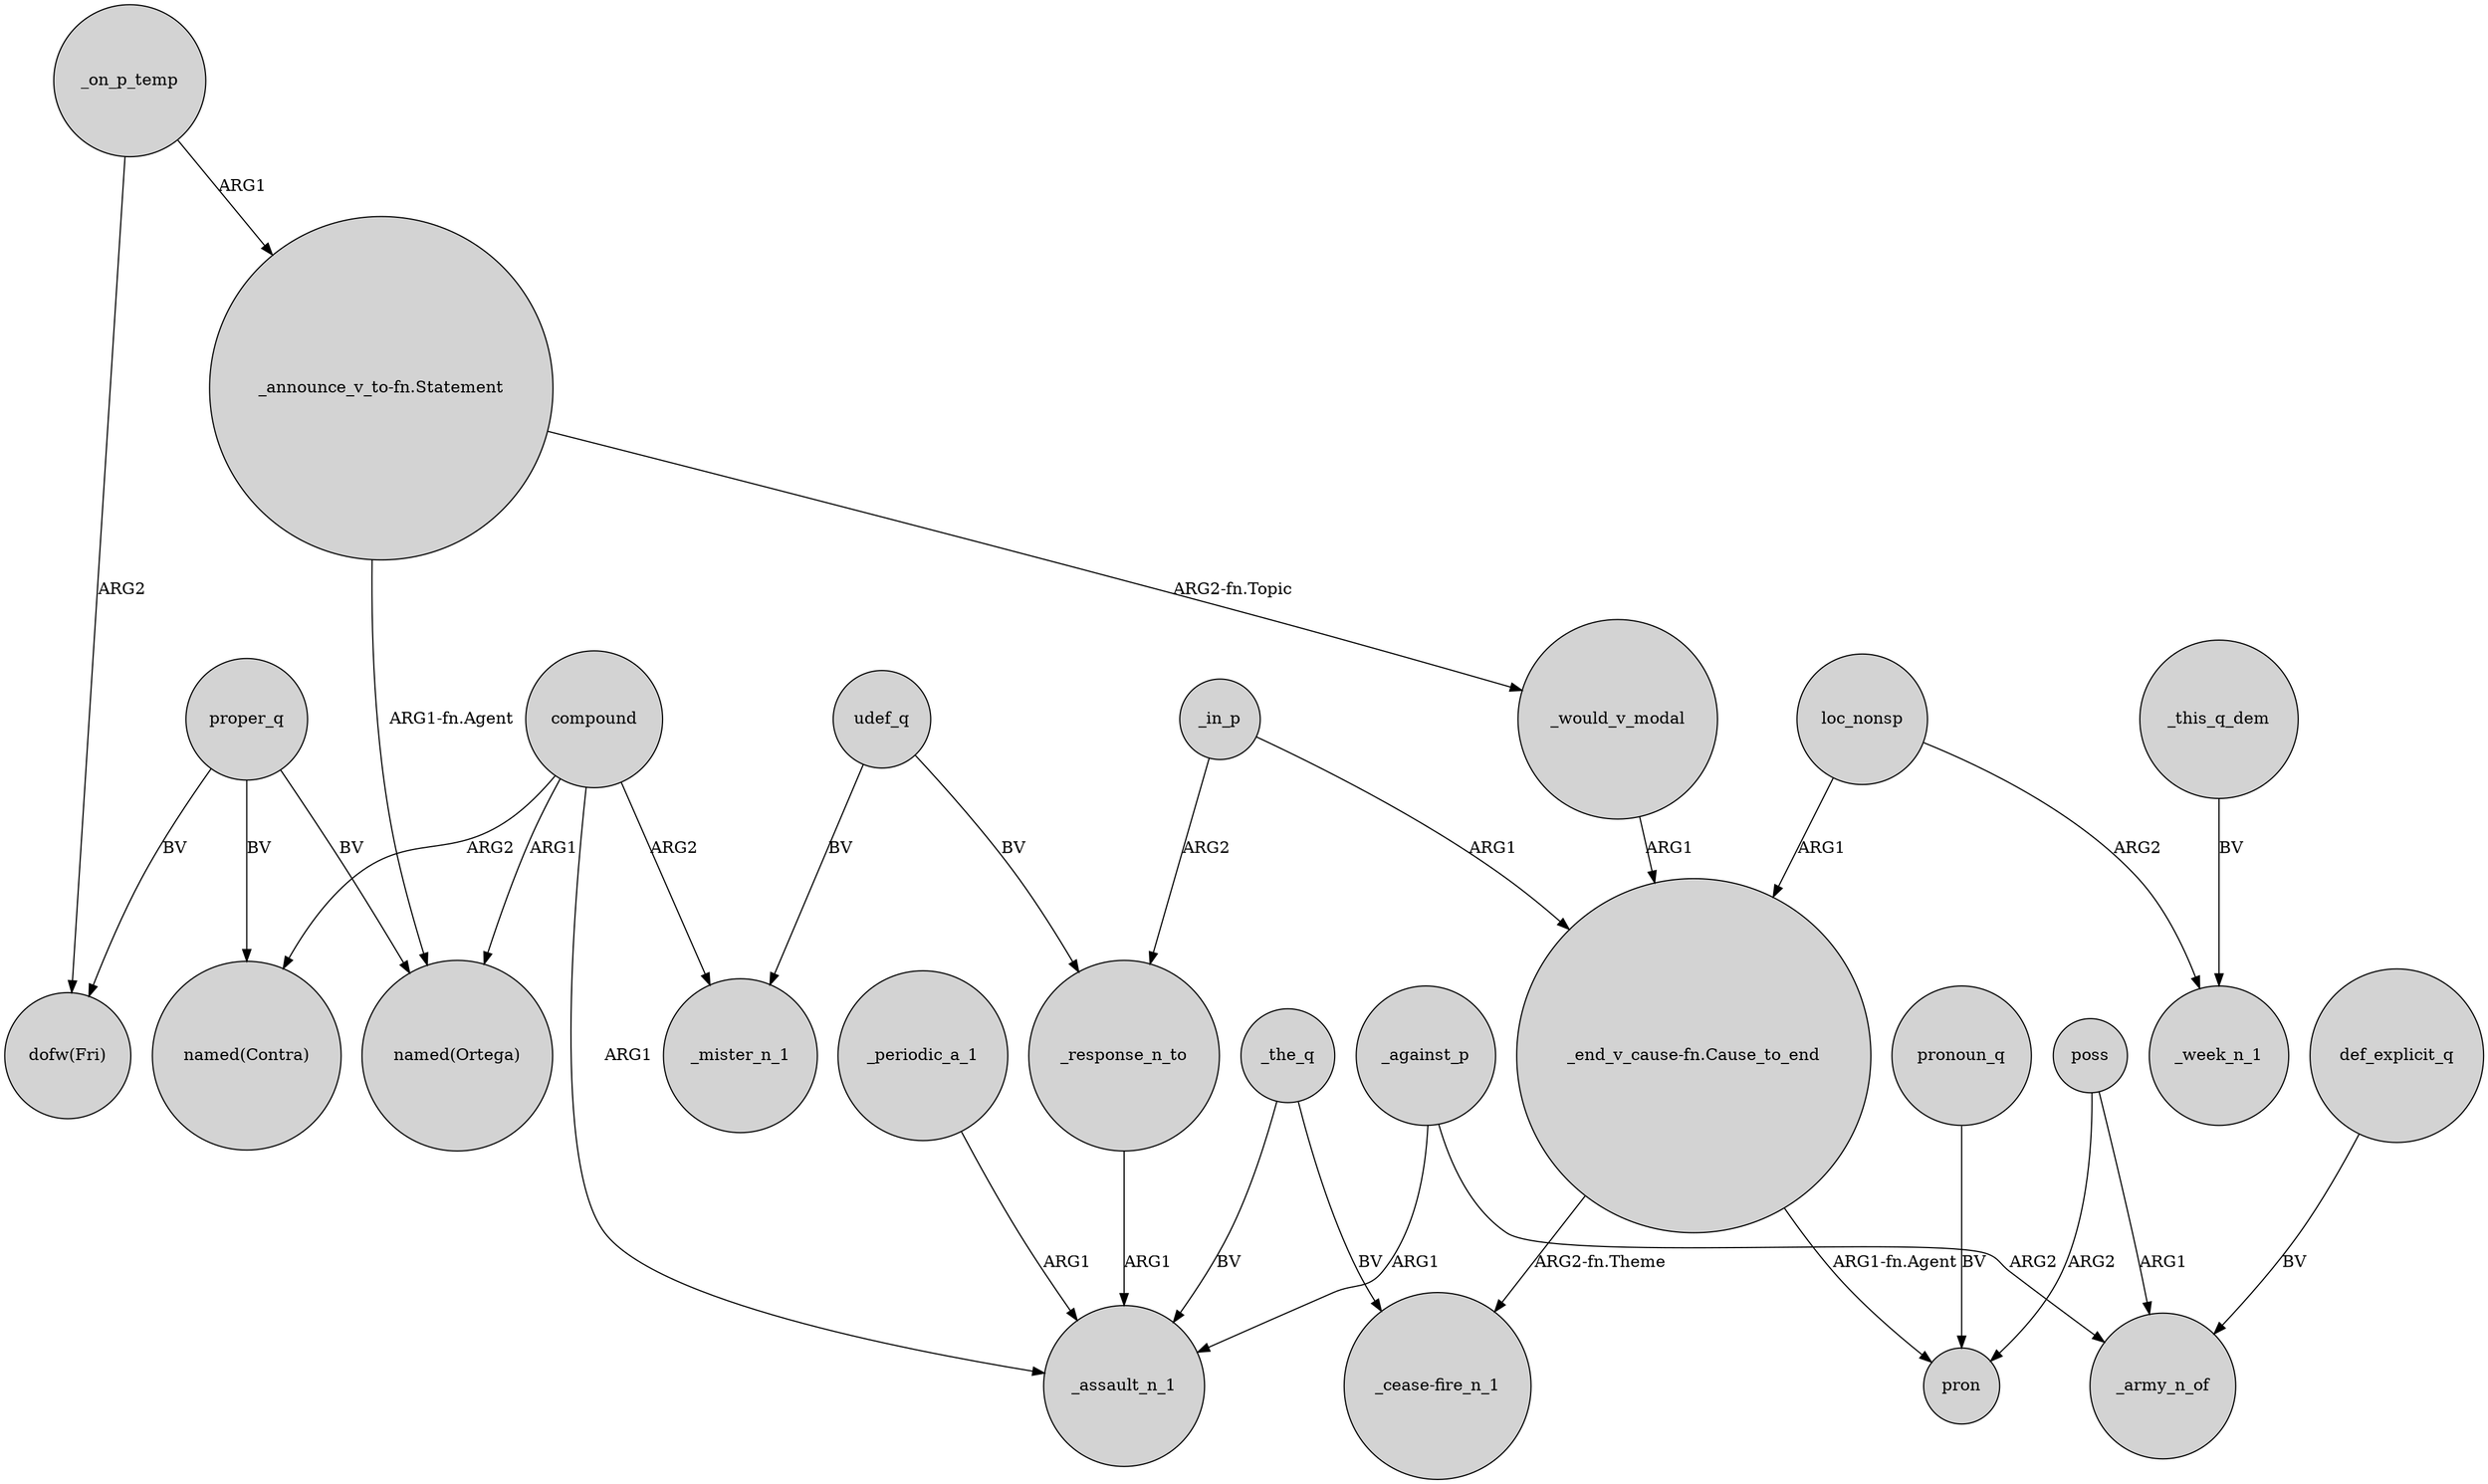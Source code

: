 digraph {
	node [shape=circle style=filled]
	proper_q -> "dofw(Fri)" [label=BV]
	proper_q -> "named(Contra)" [label=BV]
	"_end_v_cause-fn.Cause_to_end" -> pron [label="ARG1-fn.Agent"]
	poss -> pron [label=ARG2]
	_the_q -> "_cease-fire_n_1" [label=BV]
	_against_p -> _army_n_of [label=ARG2]
	proper_q -> "named(Ortega)" [label=BV]
	compound -> _mister_n_1 [label=ARG2]
	def_explicit_q -> _army_n_of [label=BV]
	udef_q -> _mister_n_1 [label=BV]
	"_announce_v_to-fn.Statement" -> "named(Ortega)" [label="ARG1-fn.Agent"]
	_the_q -> _assault_n_1 [label=BV]
	compound -> _assault_n_1 [label=ARG1]
	poss -> _army_n_of [label=ARG1]
	_in_p -> "_end_v_cause-fn.Cause_to_end" [label=ARG1]
	_this_q_dem -> _week_n_1 [label=BV]
	_in_p -> _response_n_to [label=ARG2]
	loc_nonsp -> _week_n_1 [label=ARG2]
	pronoun_q -> pron [label=BV]
	_on_p_temp -> "dofw(Fri)" [label=ARG2]
	loc_nonsp -> "_end_v_cause-fn.Cause_to_end" [label=ARG1]
	_would_v_modal -> "_end_v_cause-fn.Cause_to_end" [label=ARG1]
	_on_p_temp -> "_announce_v_to-fn.Statement" [label=ARG1]
	_response_n_to -> _assault_n_1 [label=ARG1]
	_periodic_a_1 -> _assault_n_1 [label=ARG1]
	compound -> "named(Contra)" [label=ARG2]
	"_announce_v_to-fn.Statement" -> _would_v_modal [label="ARG2-fn.Topic"]
	_against_p -> _assault_n_1 [label=ARG1]
	compound -> "named(Ortega)" [label=ARG1]
	udef_q -> _response_n_to [label=BV]
	"_end_v_cause-fn.Cause_to_end" -> "_cease-fire_n_1" [label="ARG2-fn.Theme"]
}
